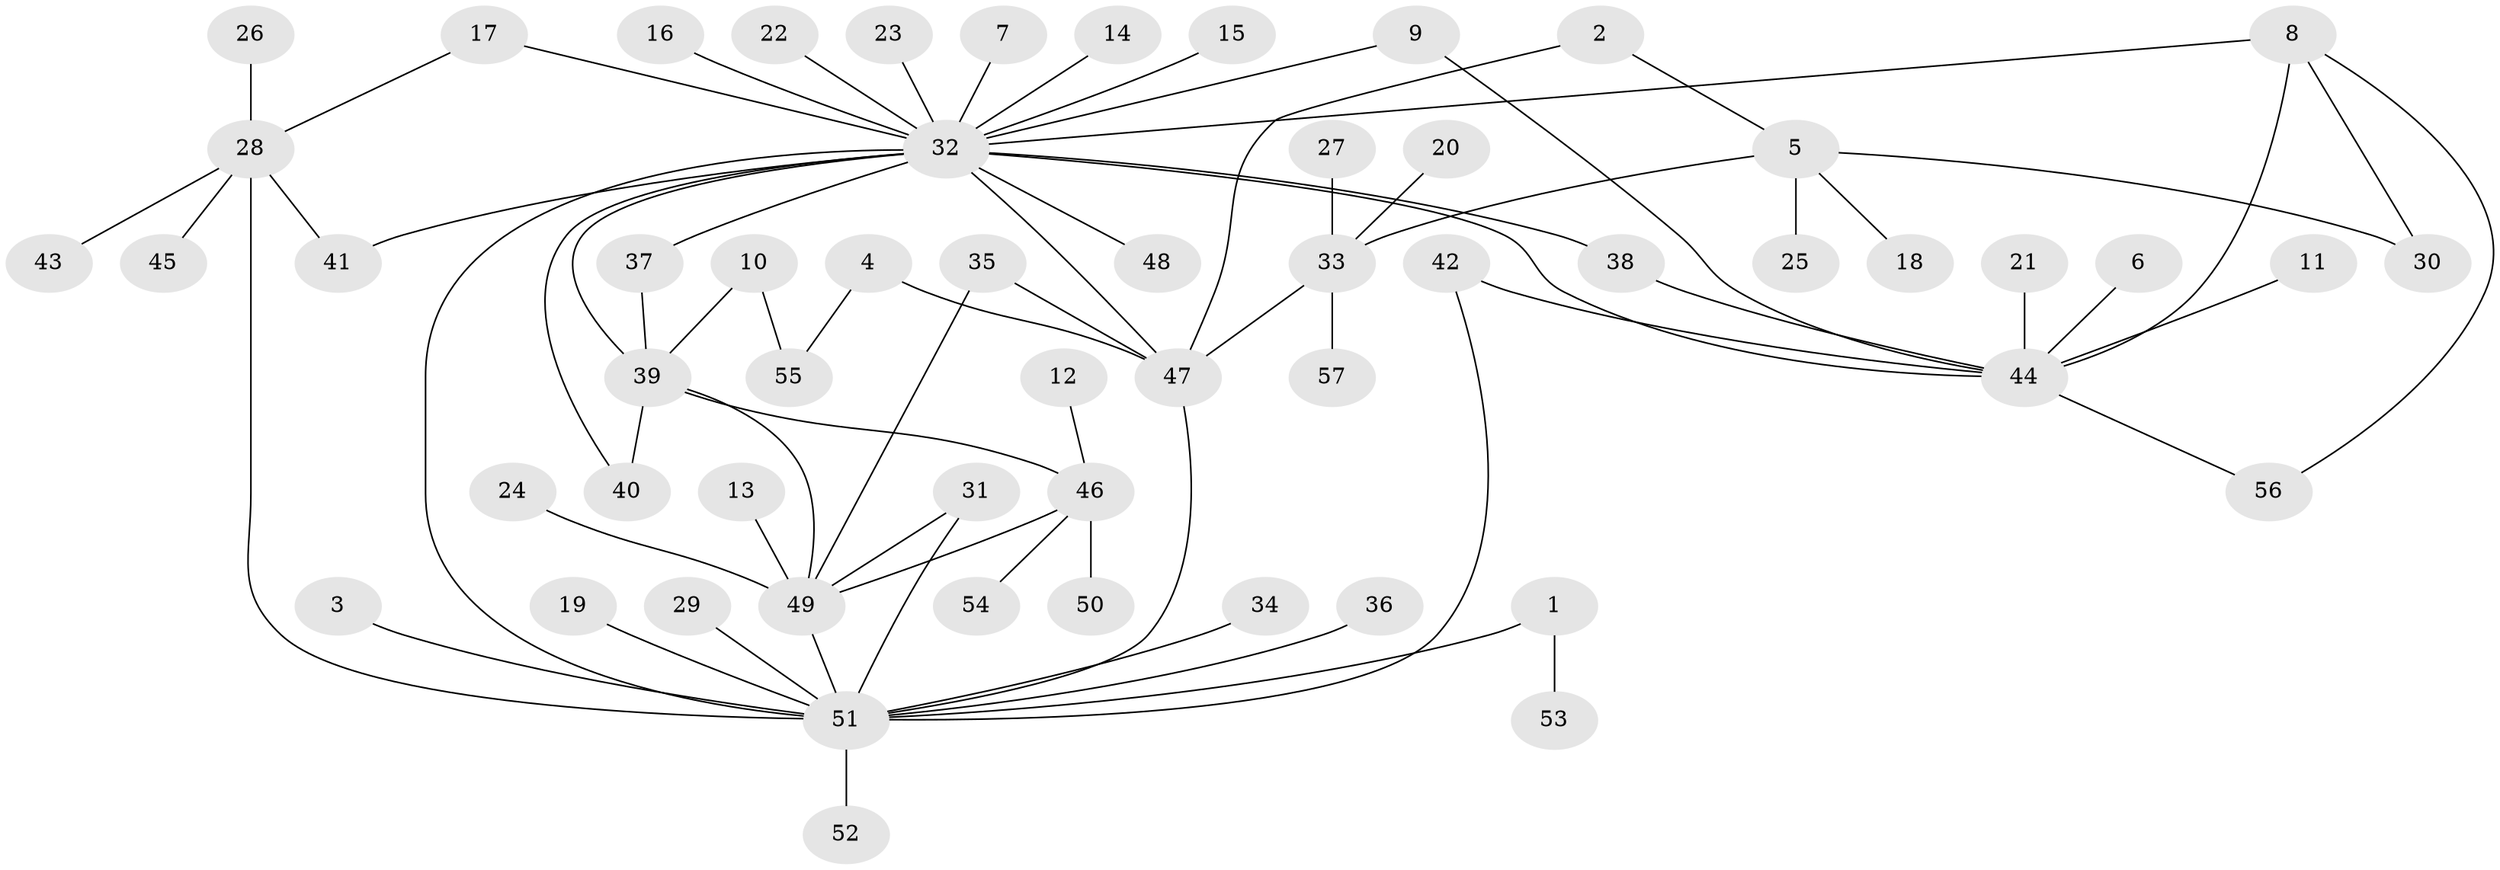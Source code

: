 // original degree distribution, {16: 0.008849557522123894, 2: 0.23008849557522124, 21: 0.008849557522123894, 10: 0.017699115044247787, 8: 0.017699115044247787, 7: 0.035398230088495575, 3: 0.07964601769911504, 5: 0.008849557522123894, 1: 0.5752212389380531, 4: 0.017699115044247787}
// Generated by graph-tools (version 1.1) at 2025/01/03/09/25 03:01:40]
// undirected, 57 vertices, 73 edges
graph export_dot {
graph [start="1"]
  node [color=gray90,style=filled];
  1;
  2;
  3;
  4;
  5;
  6;
  7;
  8;
  9;
  10;
  11;
  12;
  13;
  14;
  15;
  16;
  17;
  18;
  19;
  20;
  21;
  22;
  23;
  24;
  25;
  26;
  27;
  28;
  29;
  30;
  31;
  32;
  33;
  34;
  35;
  36;
  37;
  38;
  39;
  40;
  41;
  42;
  43;
  44;
  45;
  46;
  47;
  48;
  49;
  50;
  51;
  52;
  53;
  54;
  55;
  56;
  57;
  1 -- 51 [weight=1.0];
  1 -- 53 [weight=1.0];
  2 -- 5 [weight=1.0];
  2 -- 47 [weight=1.0];
  3 -- 51 [weight=1.0];
  4 -- 47 [weight=1.0];
  4 -- 55 [weight=1.0];
  5 -- 18 [weight=1.0];
  5 -- 25 [weight=1.0];
  5 -- 30 [weight=1.0];
  5 -- 33 [weight=1.0];
  6 -- 44 [weight=1.0];
  7 -- 32 [weight=1.0];
  8 -- 30 [weight=1.0];
  8 -- 32 [weight=1.0];
  8 -- 44 [weight=1.0];
  8 -- 56 [weight=1.0];
  9 -- 32 [weight=1.0];
  9 -- 44 [weight=1.0];
  10 -- 39 [weight=1.0];
  10 -- 55 [weight=1.0];
  11 -- 44 [weight=1.0];
  12 -- 46 [weight=1.0];
  13 -- 49 [weight=1.0];
  14 -- 32 [weight=1.0];
  15 -- 32 [weight=1.0];
  16 -- 32 [weight=1.0];
  17 -- 28 [weight=1.0];
  17 -- 32 [weight=1.0];
  19 -- 51 [weight=1.0];
  20 -- 33 [weight=1.0];
  21 -- 44 [weight=1.0];
  22 -- 32 [weight=1.0];
  23 -- 32 [weight=1.0];
  24 -- 49 [weight=1.0];
  26 -- 28 [weight=1.0];
  27 -- 33 [weight=1.0];
  28 -- 41 [weight=1.0];
  28 -- 43 [weight=1.0];
  28 -- 45 [weight=1.0];
  28 -- 51 [weight=1.0];
  29 -- 51 [weight=1.0];
  31 -- 49 [weight=1.0];
  31 -- 51 [weight=1.0];
  32 -- 37 [weight=1.0];
  32 -- 38 [weight=1.0];
  32 -- 39 [weight=1.0];
  32 -- 40 [weight=1.0];
  32 -- 41 [weight=1.0];
  32 -- 44 [weight=1.0];
  32 -- 47 [weight=1.0];
  32 -- 48 [weight=1.0];
  32 -- 51 [weight=1.0];
  33 -- 47 [weight=1.0];
  33 -- 57 [weight=1.0];
  34 -- 51 [weight=1.0];
  35 -- 47 [weight=1.0];
  35 -- 49 [weight=1.0];
  36 -- 51 [weight=1.0];
  37 -- 39 [weight=1.0];
  38 -- 44 [weight=1.0];
  39 -- 40 [weight=1.0];
  39 -- 46 [weight=1.0];
  39 -- 49 [weight=1.0];
  42 -- 44 [weight=1.0];
  42 -- 51 [weight=1.0];
  44 -- 56 [weight=1.0];
  46 -- 49 [weight=1.0];
  46 -- 50 [weight=1.0];
  46 -- 54 [weight=1.0];
  47 -- 51 [weight=1.0];
  49 -- 51 [weight=1.0];
  51 -- 52 [weight=1.0];
}
